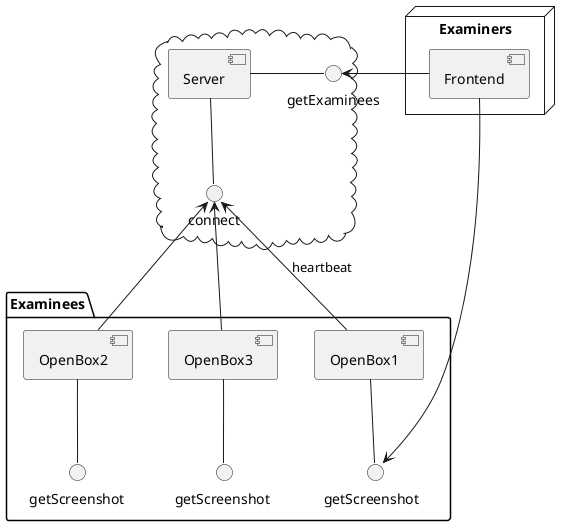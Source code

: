 @startuml
package Examinees {
    [OpenBox1] -- "getScreenshot  "
    [OpenBox2] -- "getScreenshot"
    [OpenBox3] -- "getScreenshot "
}

cloud {
    [Server] -- "connect"
    [Server] -right- "getExaminees" : "           "
}

node Examiners {
    [Frontend]
}

[OpenBox1] -up-> "connect" : "heartbeat"
[OpenBox2] -up-> "connect"
[OpenBox3] -up-> "connect"
[Frontend] -left-> "getExaminees" : "               "
[Frontend] -down-> "getScreenshot  "
@enduml